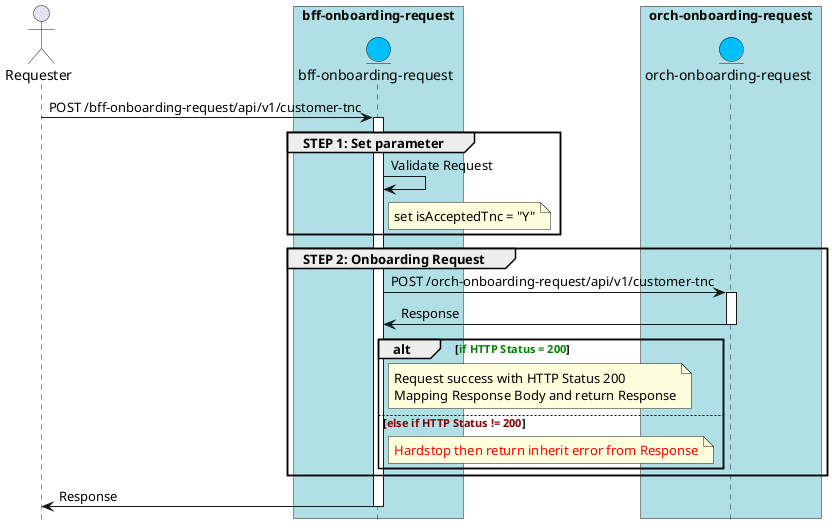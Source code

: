 @startuml

actor Requester as REQ01

box "bff-onboarding-request" #PowderBlue
    entity "bff-onboarding-request" as BFF01  #DeepSkyBlue
end box
box "orch-onboarding-request" #PowderBlue
    entity "orch-onboarding-request" as ORC01 #DeepSkyBlue
end box

REQ01 -> BFF01 ++: POST /bff-onboarding-request/api/v1/customer-tnc

group STEP 1: Set parameter
    BFF01 -> BFF01 : Validate Request
    note right of BFF01        
       set isAcceptedTnc = "Y"
    end note  
end group

group STEP 2: Onboarding Request
    BFF01 -> ORC01 ++ : POST /orch-onboarding-request/api/v1/customer-tnc
    ORC01 -> BFF01 -- : Response
    alt <color:green>if HTTP Status = 200</color>
        note right of BFF01
            Request success with HTTP Status 200
            Mapping Response Body and return Response
        end note
    else  <color:darkred>else if HTTP Status != 200</color>        
        note right of BFF01
            <color:Red>Hardstop then return inherit error from Response</color>
        end note    
    end alt    
end group
BFF01 -> REQ01 -- : Response

hide footbox
@enduml
